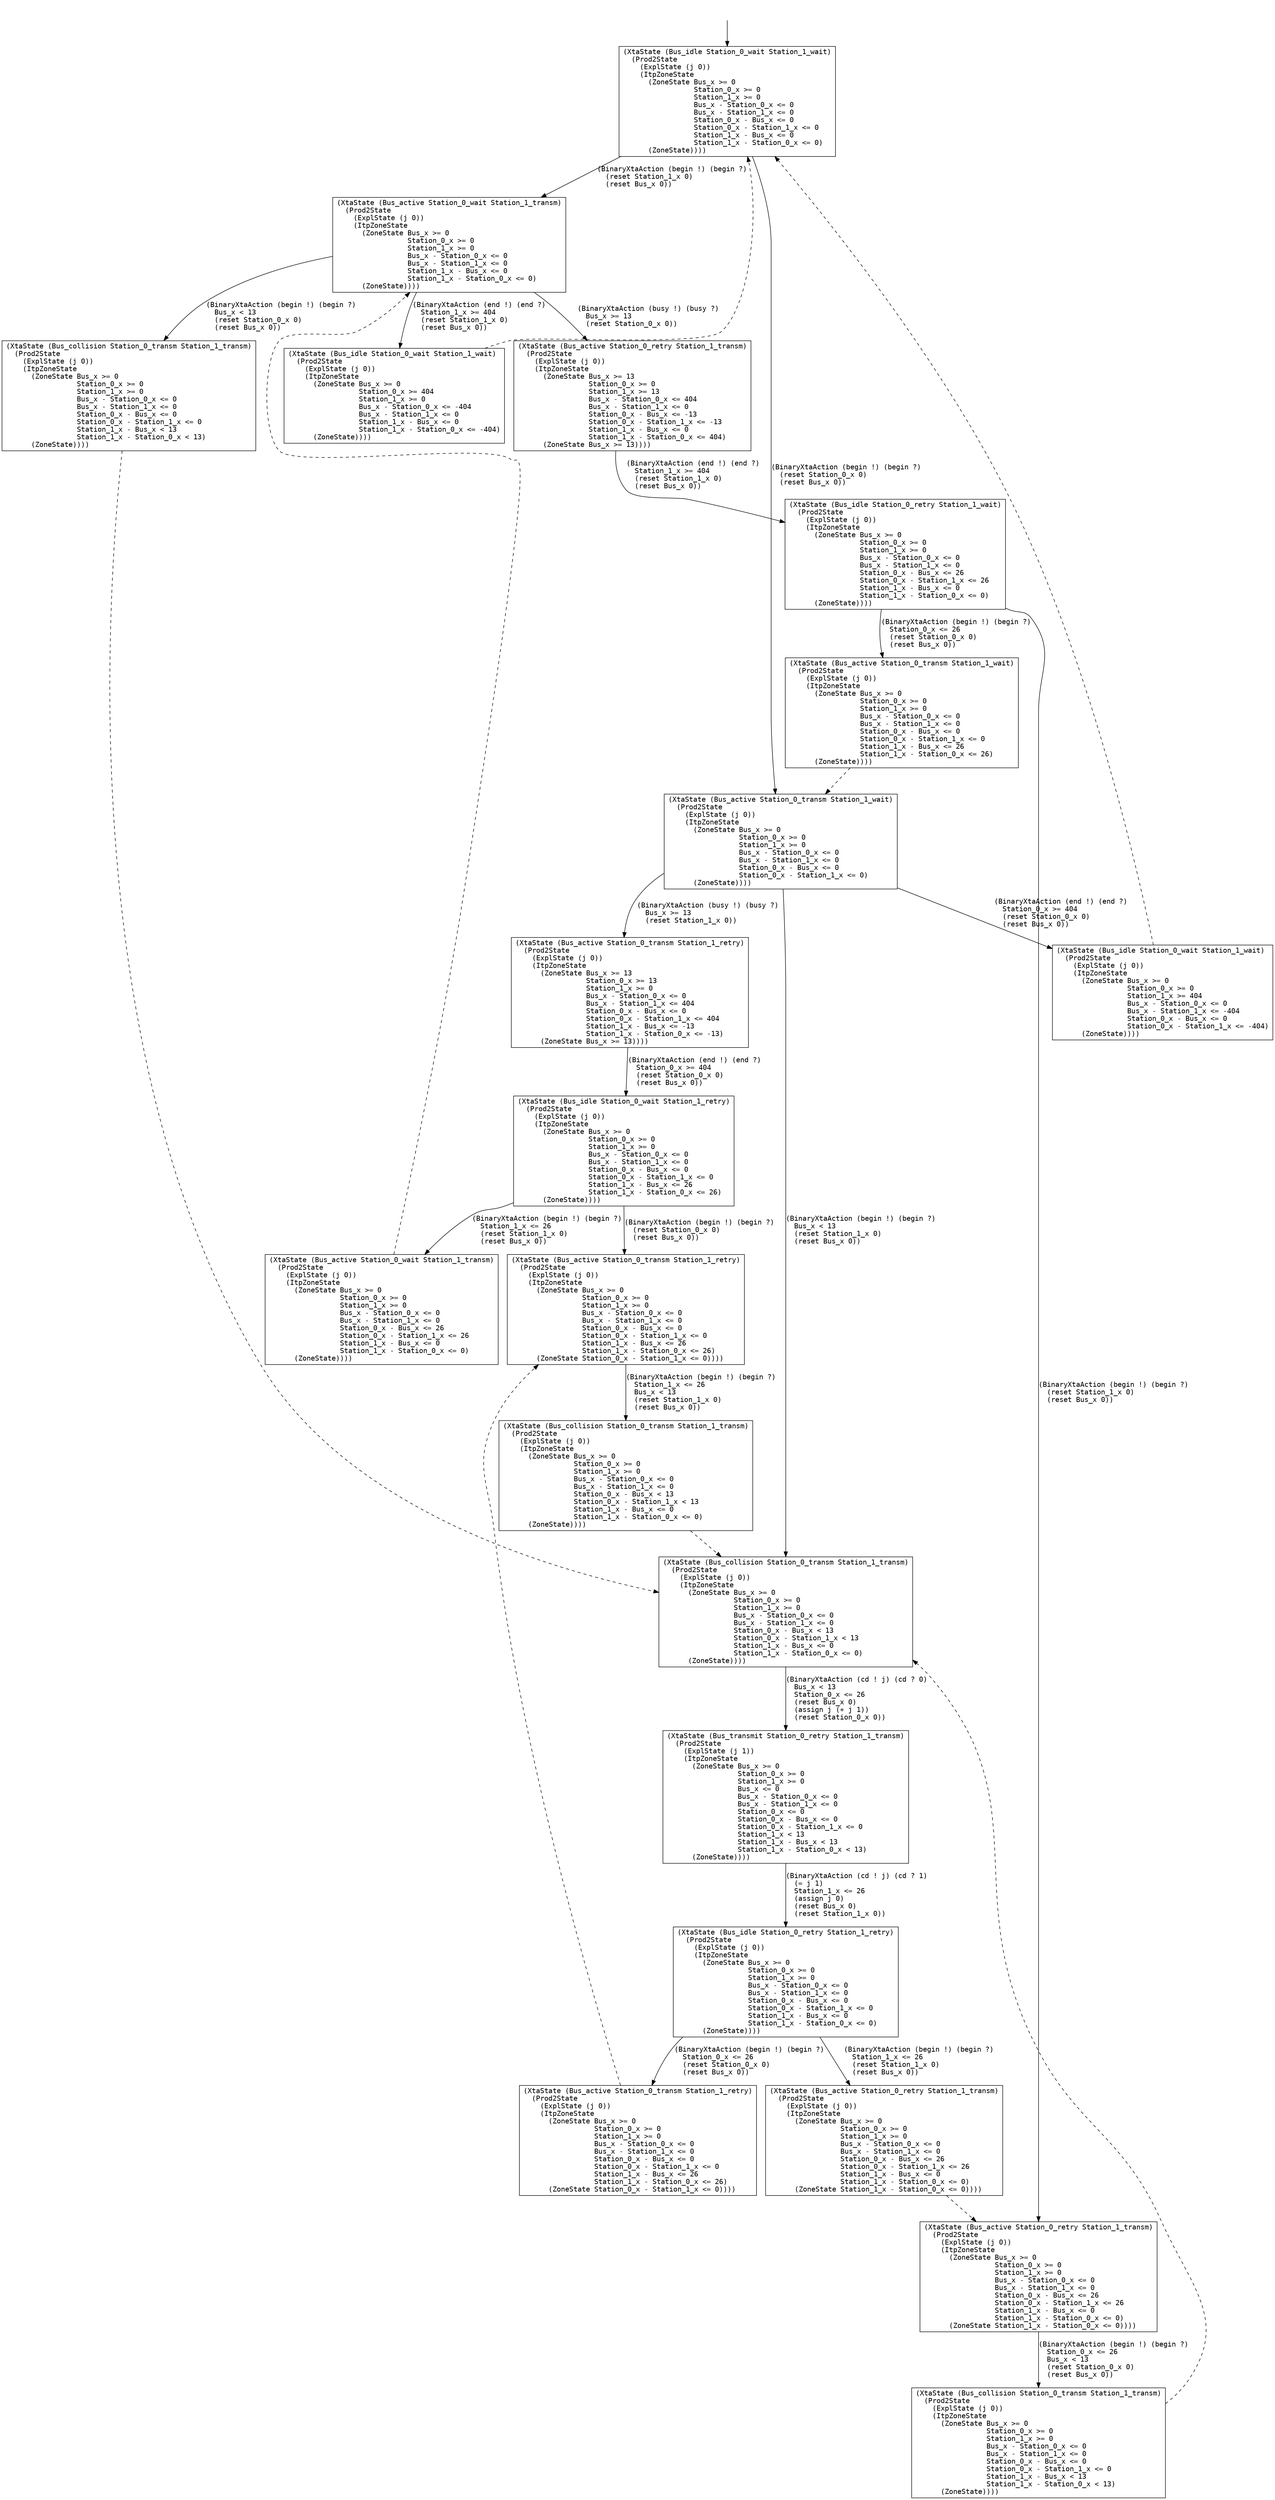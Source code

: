 digraph arg {
	label="";
		node_0 [label="(XtaState (Bus_idle Station_0_wait Station_1_wait)\l  (Prod2State\l    (ExplState (j 0))\l    (ItpZoneState\l      (ZoneState Bus_x >= 0\l                 Station_0_x >= 0\l                 Station_1_x >= 0\l                 Bus_x - Station_0_x <= 0\l                 Bus_x - Station_1_x <= 0\l                 Station_0_x - Bus_x <= 0\l                 Station_0_x - Station_1_x <= 0\l                 Station_1_x - Bus_x <= 0\l                 Station_1_x - Station_0_x <= 0)\l      (ZoneState))))\l",style="solid,filled",fontname="courier",fillcolor="#FFFFFF",color="#000000",shape=rectangle];
		node_2 [label="(XtaState (Bus_active Station_0_wait Station_1_transm)\l  (Prod2State\l    (ExplState (j 0))\l    (ItpZoneState\l      (ZoneState Bus_x >= 0\l                 Station_0_x >= 0\l                 Station_1_x >= 0\l                 Bus_x - Station_0_x <= 0\l                 Bus_x - Station_1_x <= 0\l                 Station_1_x - Bus_x <= 0\l                 Station_1_x - Station_0_x <= 0)\l      (ZoneState))))\l",style="solid,filled",fontname="courier",fillcolor="#FFFFFF",color="#000000",shape=rectangle];
		node_6 [label="(XtaState (Bus_active Station_0_retry Station_1_transm)\l  (Prod2State\l    (ExplState (j 0))\l    (ItpZoneState\l      (ZoneState Bus_x >= 13\l                 Station_0_x >= 0\l                 Station_1_x >= 13\l                 Bus_x - Station_0_x <= 404\l                 Bus_x - Station_1_x <= 0\l                 Station_0_x - Bus_x <= -13\l                 Station_0_x - Station_1_x <= -13\l                 Station_1_x - Bus_x <= 0\l                 Station_1_x - Station_0_x <= 404)\l      (ZoneState Bus_x >= 13))))\l",style="solid,filled",fontname="courier",fillcolor="#FFFFFF",color="#000000",shape=rectangle];
		node_11 [label="(XtaState (Bus_idle Station_0_retry Station_1_wait)\l  (Prod2State\l    (ExplState (j 0))\l    (ItpZoneState\l      (ZoneState Bus_x >= 0\l                 Station_0_x >= 0\l                 Station_1_x >= 0\l                 Bus_x - Station_0_x <= 0\l                 Bus_x - Station_1_x <= 0\l                 Station_0_x - Bus_x <= 26\l                 Station_0_x - Station_1_x <= 26\l                 Station_1_x - Bus_x <= 0\l                 Station_1_x - Station_0_x <= 0)\l      (ZoneState))))\l",style="solid,filled",fontname="courier",fillcolor="#FFFFFF",color="#000000",shape=rectangle];
		node_15 [label="(XtaState (Bus_active Station_0_transm Station_1_wait)\l  (Prod2State\l    (ExplState (j 0))\l    (ItpZoneState\l      (ZoneState Bus_x >= 0\l                 Station_0_x >= 0\l                 Station_1_x >= 0\l                 Bus_x - Station_0_x <= 0\l                 Bus_x - Station_1_x <= 0\l                 Station_0_x - Bus_x <= 0\l                 Station_0_x - Station_1_x <= 0\l                 Station_1_x - Bus_x <= 26\l                 Station_1_x - Station_0_x <= 26)\l      (ZoneState))))\l",style="solid,filled",fontname="courier",fillcolor="#FFFFFF",color="#000000",shape=rectangle];
		node_1 [label="(XtaState (Bus_active Station_0_transm Station_1_wait)\l  (Prod2State\l    (ExplState (j 0))\l    (ItpZoneState\l      (ZoneState Bus_x >= 0\l                 Station_0_x >= 0\l                 Station_1_x >= 0\l                 Bus_x - Station_0_x <= 0\l                 Bus_x - Station_1_x <= 0\l                 Station_0_x - Bus_x <= 0\l                 Station_0_x - Station_1_x <= 0)\l      (ZoneState))))\l",style="solid,filled",fontname="courier",fillcolor="#FFFFFF",color="#000000",shape=rectangle];
		node_3 [label="(XtaState (Bus_active Station_0_transm Station_1_retry)\l  (Prod2State\l    (ExplState (j 0))\l    (ItpZoneState\l      (ZoneState Bus_x >= 13\l                 Station_0_x >= 13\l                 Station_1_x >= 0\l                 Bus_x - Station_0_x <= 0\l                 Bus_x - Station_1_x <= 404\l                 Station_0_x - Bus_x <= 0\l                 Station_0_x - Station_1_x <= 404\l                 Station_1_x - Bus_x <= -13\l                 Station_1_x - Station_0_x <= -13)\l      (ZoneState Bus_x >= 13))))\l",style="solid,filled",fontname="courier",fillcolor="#FFFFFF",color="#000000",shape=rectangle];
		node_9 [label="(XtaState (Bus_idle Station_0_wait Station_1_retry)\l  (Prod2State\l    (ExplState (j 0))\l    (ItpZoneState\l      (ZoneState Bus_x >= 0\l                 Station_0_x >= 0\l                 Station_1_x >= 0\l                 Bus_x - Station_0_x <= 0\l                 Bus_x - Station_1_x <= 0\l                 Station_0_x - Bus_x <= 0\l                 Station_0_x - Station_1_x <= 0\l                 Station_1_x - Bus_x <= 26\l                 Station_1_x - Station_0_x <= 26)\l      (ZoneState))))\l",style="solid,filled",fontname="courier",fillcolor="#FFFFFF",color="#000000",shape=rectangle];
		node_13 [label="(XtaState (Bus_active Station_0_wait Station_1_transm)\l  (Prod2State\l    (ExplState (j 0))\l    (ItpZoneState\l      (ZoneState Bus_x >= 0\l                 Station_0_x >= 0\l                 Station_1_x >= 0\l                 Bus_x - Station_0_x <= 0\l                 Bus_x - Station_1_x <= 0\l                 Station_0_x - Bus_x <= 26\l                 Station_0_x - Station_1_x <= 26\l                 Station_1_x - Bus_x <= 0\l                 Station_1_x - Station_0_x <= 0)\l      (ZoneState))))\l",style="solid,filled",fontname="courier",fillcolor="#FFFFFF",color="#000000",shape=rectangle];
		node_12 [label="(XtaState (Bus_active Station_0_transm Station_1_retry)\l  (Prod2State\l    (ExplState (j 0))\l    (ItpZoneState\l      (ZoneState Bus_x >= 0\l                 Station_0_x >= 0\l                 Station_1_x >= 0\l                 Bus_x - Station_0_x <= 0\l                 Bus_x - Station_1_x <= 0\l                 Station_0_x - Bus_x <= 0\l                 Station_0_x - Station_1_x <= 0\l                 Station_1_x - Bus_x <= 26\l                 Station_1_x - Station_0_x <= 26)\l      (ZoneState Station_0_x - Station_1_x <= 0))))\l",style="solid,filled",fontname="courier",fillcolor="#FFFFFF",color="#000000",shape=rectangle];
		node_17 [label="(XtaState (Bus_collision Station_0_transm Station_1_transm)\l  (Prod2State\l    (ExplState (j 0))\l    (ItpZoneState\l      (ZoneState Bus_x >= 0\l                 Station_0_x >= 0\l                 Station_1_x >= 0\l                 Bus_x - Station_0_x <= 0\l                 Bus_x - Station_1_x <= 0\l                 Station_0_x - Bus_x < 13\l                 Station_0_x - Station_1_x < 13\l                 Station_1_x - Bus_x <= 0\l                 Station_1_x - Station_0_x <= 0)\l      (ZoneState))))\l",style="solid,filled",fontname="courier",fillcolor="#FFFFFF",color="#000000",shape=rectangle];
		node_5 [label="(XtaState (Bus_collision Station_0_transm Station_1_transm)\l  (Prod2State\l    (ExplState (j 0))\l    (ItpZoneState\l      (ZoneState Bus_x >= 0\l                 Station_0_x >= 0\l                 Station_1_x >= 0\l                 Bus_x - Station_0_x <= 0\l                 Bus_x - Station_1_x <= 0\l                 Station_0_x - Bus_x < 13\l                 Station_0_x - Station_1_x < 13\l                 Station_1_x - Bus_x <= 0\l                 Station_1_x - Station_0_x <= 0)\l      (ZoneState))))\l",style="solid,filled",fontname="courier",fillcolor="#FFFFFF",color="#000000",shape=rectangle];
		node_10 [label="(XtaState (Bus_transmit Station_0_retry Station_1_transm)\l  (Prod2State\l    (ExplState (j 1))\l    (ItpZoneState\l      (ZoneState Bus_x >= 0\l                 Station_0_x >= 0\l                 Station_1_x >= 0\l                 Bus_x <= 0\l                 Bus_x - Station_0_x <= 0\l                 Bus_x - Station_1_x <= 0\l                 Station_0_x <= 0\l                 Station_0_x - Bus_x <= 0\l                 Station_0_x - Station_1_x <= 0\l                 Station_1_x < 13\l                 Station_1_x - Bus_x < 13\l                 Station_1_x - Station_0_x < 13)\l      (ZoneState))))\l",style="solid,filled",fontname="courier",fillcolor="#FFFFFF",color="#000000",shape=rectangle];
		node_14 [label="(XtaState (Bus_idle Station_0_retry Station_1_retry)\l  (Prod2State\l    (ExplState (j 0))\l    (ItpZoneState\l      (ZoneState Bus_x >= 0\l                 Station_0_x >= 0\l                 Station_1_x >= 0\l                 Bus_x - Station_0_x <= 0\l                 Bus_x - Station_1_x <= 0\l                 Station_0_x - Bus_x <= 0\l                 Station_0_x - Station_1_x <= 0\l                 Station_1_x - Bus_x <= 0\l                 Station_1_x - Station_0_x <= 0)\l      (ZoneState))))\l",style="solid,filled",fontname="courier",fillcolor="#FFFFFF",color="#000000",shape=rectangle];
		node_18 [label="(XtaState (Bus_active Station_0_transm Station_1_retry)\l  (Prod2State\l    (ExplState (j 0))\l    (ItpZoneState\l      (ZoneState Bus_x >= 0\l                 Station_0_x >= 0\l                 Station_1_x >= 0\l                 Bus_x - Station_0_x <= 0\l                 Bus_x - Station_1_x <= 0\l                 Station_0_x - Bus_x <= 0\l                 Station_0_x - Station_1_x <= 0\l                 Station_1_x - Bus_x <= 26\l                 Station_1_x - Station_0_x <= 26)\l      (ZoneState Station_0_x - Station_1_x <= 0))))\l",style="solid,filled",fontname="courier",fillcolor="#FFFFFF",color="#000000",shape=rectangle];
		node_19 [label="(XtaState (Bus_active Station_0_retry Station_1_transm)\l  (Prod2State\l    (ExplState (j 0))\l    (ItpZoneState\l      (ZoneState Bus_x >= 0\l                 Station_0_x >= 0\l                 Station_1_x >= 0\l                 Bus_x - Station_0_x <= 0\l                 Bus_x - Station_1_x <= 0\l                 Station_0_x - Bus_x <= 26\l                 Station_0_x - Station_1_x <= 26\l                 Station_1_x - Bus_x <= 0\l                 Station_1_x - Station_0_x <= 0)\l      (ZoneState Station_1_x - Station_0_x <= 0))))\l",style="solid,filled",fontname="courier",fillcolor="#FFFFFF",color="#000000",shape=rectangle];
		node_16 [label="(XtaState (Bus_active Station_0_retry Station_1_transm)\l  (Prod2State\l    (ExplState (j 0))\l    (ItpZoneState\l      (ZoneState Bus_x >= 0\l                 Station_0_x >= 0\l                 Station_1_x >= 0\l                 Bus_x - Station_0_x <= 0\l                 Bus_x - Station_1_x <= 0\l                 Station_0_x - Bus_x <= 26\l                 Station_0_x - Station_1_x <= 26\l                 Station_1_x - Bus_x <= 0\l                 Station_1_x - Station_0_x <= 0)\l      (ZoneState Station_1_x - Station_0_x <= 0))))\l",style="solid,filled",fontname="courier",fillcolor="#FFFFFF",color="#000000",shape=rectangle];
		node_20 [label="(XtaState (Bus_collision Station_0_transm Station_1_transm)\l  (Prod2State\l    (ExplState (j 0))\l    (ItpZoneState\l      (ZoneState Bus_x >= 0\l                 Station_0_x >= 0\l                 Station_1_x >= 0\l                 Bus_x - Station_0_x <= 0\l                 Bus_x - Station_1_x <= 0\l                 Station_0_x - Bus_x <= 0\l                 Station_0_x - Station_1_x <= 0\l                 Station_1_x - Bus_x < 13\l                 Station_1_x - Station_0_x < 13)\l      (ZoneState))))\l",style="solid,filled",fontname="courier",fillcolor="#FFFFFF",color="#000000",shape=rectangle];
		node_4 [label="(XtaState (Bus_idle Station_0_wait Station_1_wait)\l  (Prod2State\l    (ExplState (j 0))\l    (ItpZoneState\l      (ZoneState Bus_x >= 0\l                 Station_0_x >= 0\l                 Station_1_x >= 404\l                 Bus_x - Station_0_x <= 0\l                 Bus_x - Station_1_x <= -404\l                 Station_0_x - Bus_x <= 0\l                 Station_0_x - Station_1_x <= -404)\l      (ZoneState))))\l",style="solid,filled",fontname="courier",fillcolor="#FFFFFF",color="#000000",shape=rectangle];
		node_8 [label="(XtaState (Bus_idle Station_0_wait Station_1_wait)\l  (Prod2State\l    (ExplState (j 0))\l    (ItpZoneState\l      (ZoneState Bus_x >= 0\l                 Station_0_x >= 404\l                 Station_1_x >= 0\l                 Bus_x - Station_0_x <= -404\l                 Bus_x - Station_1_x <= 0\l                 Station_1_x - Bus_x <= 0\l                 Station_1_x - Station_0_x <= -404)\l      (ZoneState))))\l",style="solid,filled",fontname="courier",fillcolor="#FFFFFF",color="#000000",shape=rectangle];
		node_7 [label="(XtaState (Bus_collision Station_0_transm Station_1_transm)\l  (Prod2State\l    (ExplState (j 0))\l    (ItpZoneState\l      (ZoneState Bus_x >= 0\l                 Station_0_x >= 0\l                 Station_1_x >= 0\l                 Bus_x - Station_0_x <= 0\l                 Bus_x - Station_1_x <= 0\l                 Station_0_x - Bus_x <= 0\l                 Station_0_x - Station_1_x <= 0\l                 Station_1_x - Bus_x < 13\l                 Station_1_x - Station_0_x < 13)\l      (ZoneState))))\l",style="solid,filled",fontname="courier",fillcolor="#FFFFFF",color="#000000",shape=rectangle];
		phantom_init0 [label="\n",style="solid,filled",fillcolor="#FFFFFF",color="#FFFFFF",shape=ellipse];
	node_0 -> node_2 [label="(BinaryXtaAction (begin !) (begin ?)\l  (reset Station_1_x 0)\l  (reset Bus_x 0))\l",color="#000000",style=solid,fontname="courier"];
	node_0 -> node_1 [label="(BinaryXtaAction (begin !) (begin ?)\l  (reset Station_0_x 0)\l  (reset Bus_x 0))\l",color="#000000",style=solid,fontname="courier"];
	node_2 -> node_6 [label="(BinaryXtaAction (busy !) (busy ?)\l  Bus_x >= 13\l  (reset Station_0_x 0))\l",color="#000000",style=solid,fontname="courier"];
	node_2 -> node_8 [label="(BinaryXtaAction (end !) (end ?)\l  Station_1_x >= 404\l  (reset Station_1_x 0)\l  (reset Bus_x 0))\l",color="#000000",style=solid,fontname="courier"];
	node_2 -> node_7 [label="(BinaryXtaAction (begin !) (begin ?)\l  Bus_x < 13\l  (reset Station_0_x 0)\l  (reset Bus_x 0))\l",color="#000000",style=solid,fontname="courier"];
	node_6 -> node_11 [label="(BinaryXtaAction (end !) (end ?)\l  Station_1_x >= 404\l  (reset Station_1_x 0)\l  (reset Bus_x 0))\l",color="#000000",style=solid,fontname="courier"];
	node_11 -> node_15 [label="(BinaryXtaAction (begin !) (begin ?)\l  Station_0_x <= 26\l  (reset Station_0_x 0)\l  (reset Bus_x 0))\l",color="#000000",style=solid,fontname="courier"];
	node_11 -> node_16 [label="(BinaryXtaAction (begin !) (begin ?)\l  (reset Station_1_x 0)\l  (reset Bus_x 0))\l",color="#000000",style=solid,fontname="courier"];
	node_15 -> node_1 [label="\n",color="#000000",style=dashed,weight="0"];
	node_1 -> node_3 [label="(BinaryXtaAction (busy !) (busy ?)\l  Bus_x >= 13\l  (reset Station_1_x 0))\l",color="#000000",style=solid,fontname="courier"];
	node_1 -> node_5 [label="(BinaryXtaAction (begin !) (begin ?)\l  Bus_x < 13\l  (reset Station_1_x 0)\l  (reset Bus_x 0))\l",color="#000000",style=solid,fontname="courier"];
	node_1 -> node_4 [label="(BinaryXtaAction (end !) (end ?)\l  Station_0_x >= 404\l  (reset Station_0_x 0)\l  (reset Bus_x 0))\l",color="#000000",style=solid,fontname="courier"];
	node_3 -> node_9 [label="(BinaryXtaAction (end !) (end ?)\l  Station_0_x >= 404\l  (reset Station_0_x 0)\l  (reset Bus_x 0))\l",color="#000000",style=solid,fontname="courier"];
	node_9 -> node_13 [label="(BinaryXtaAction (begin !) (begin ?)\l  Station_1_x <= 26\l  (reset Station_1_x 0)\l  (reset Bus_x 0))\l",color="#000000",style=solid,fontname="courier"];
	node_9 -> node_12 [label="(BinaryXtaAction (begin !) (begin ?)\l  (reset Station_0_x 0)\l  (reset Bus_x 0))\l",color="#000000",style=solid,fontname="courier"];
	node_13 -> node_2 [label="\n",color="#000000",style=dashed,weight="0"];
	node_12 -> node_17 [label="(BinaryXtaAction (begin !) (begin ?)\l  Station_1_x <= 26\l  Bus_x < 13\l  (reset Station_1_x 0)\l  (reset Bus_x 0))\l",color="#000000",style=solid,fontname="courier"];
	node_17 -> node_5 [label="\n",color="#000000",style=dashed,weight="0"];
	node_5 -> node_10 [label="(BinaryXtaAction (cd ! j) (cd ? 0)\l  Bus_x < 13\l  Station_0_x <= 26\l  (reset Bus_x 0)\l  (assign j (+ j 1))\l  (reset Station_0_x 0))\l",color="#000000",style=solid,fontname="courier"];
	node_10 -> node_14 [label="(BinaryXtaAction (cd ! j) (cd ? 1)\l  (= j 1)\l  Station_1_x <= 26\l  (assign j 0)\l  (reset Bus_x 0)\l  (reset Station_1_x 0))\l",color="#000000",style=solid,fontname="courier"];
	node_14 -> node_18 [label="(BinaryXtaAction (begin !) (begin ?)\l  Station_0_x <= 26\l  (reset Station_0_x 0)\l  (reset Bus_x 0))\l",color="#000000",style=solid,fontname="courier"];
	node_14 -> node_19 [label="(BinaryXtaAction (begin !) (begin ?)\l  Station_1_x <= 26\l  (reset Station_1_x 0)\l  (reset Bus_x 0))\l",color="#000000",style=solid,fontname="courier"];
	node_18 -> node_12 [label="\n",color="#000000",style=dashed,weight="0"];
	node_19 -> node_16 [label="\n",color="#000000",style=dashed,weight="0"];
	node_16 -> node_20 [label="(BinaryXtaAction (begin !) (begin ?)\l  Station_0_x <= 26\l  Bus_x < 13\l  (reset Station_0_x 0)\l  (reset Bus_x 0))\l",color="#000000",style=solid,fontname="courier"];
	node_20 -> node_5 [label="\n",color="#000000",style=dashed,weight="0"];
	node_4 -> node_0 [label="\n",color="#000000",style=dashed,weight="0"];
	node_8 -> node_0 [label="\n",color="#000000",style=dashed,weight="0"];
	node_7 -> node_5 [label="\n",color="#000000",style=dashed,weight="0"];
	phantom_init0 -> node_0 [label="\n",color="#000000",style=solid];
}